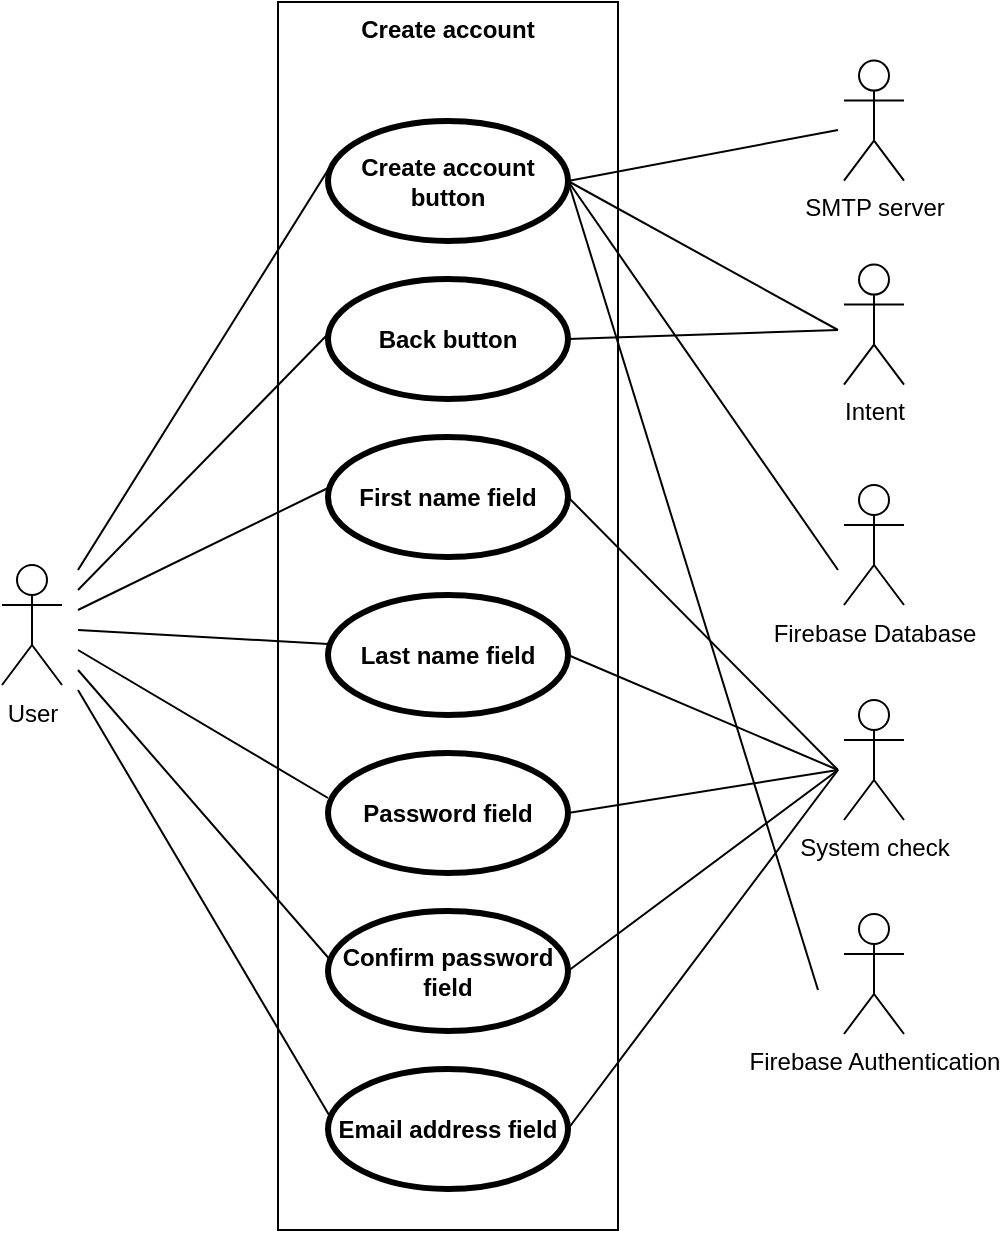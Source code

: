 <mxfile version="10.6.6" type="github"><diagram id="BXRTOCUQvhDDTCl2c03x" name="Page-1"><mxGraphModel dx="1010" dy="582" grid="1" gridSize="10" guides="1" tooltips="1" connect="1" arrows="1" fold="1" page="1" pageScale="1" pageWidth="827" pageHeight="1169" math="0" shadow="0"><root><mxCell id="0"/><mxCell id="1" parent="0"/><mxCell id="3VGn2i6kE8KpLWcSbQev-2" value="User" style="shape=umlActor;verticalLabelPosition=bottom;labelBackgroundColor=#ffffff;verticalAlign=top;html=1;outlineConnect=0;" parent="1" vertex="1"><mxGeometry x="152" y="357.5" width="30" height="60" as="geometry"/></mxCell><mxCell id="3VGn2i6kE8KpLWcSbQev-3" value="Create account" style="shape=rect;html=1;verticalAlign=top;fontStyle=1;whiteSpace=wrap;align=center;" parent="1" vertex="1"><mxGeometry x="290" y="76" width="170" height="614" as="geometry"/></mxCell><mxCell id="3VGn2i6kE8KpLWcSbQev-4" value="Create account button" style="shape=ellipse;html=1;strokeWidth=3;fontStyle=1;whiteSpace=wrap;align=center;perimeter=ellipsePerimeter;" parent="1" vertex="1"><mxGeometry x="315" y="135.5" width="120" height="60" as="geometry"/></mxCell><mxCell id="3VGn2i6kE8KpLWcSbQev-5" value="Back button" style="shape=ellipse;html=1;strokeWidth=3;fontStyle=1;whiteSpace=wrap;align=center;perimeter=ellipsePerimeter;" parent="1" vertex="1"><mxGeometry x="315" y="214.5" width="120" height="60" as="geometry"/></mxCell><mxCell id="3VGn2i6kE8KpLWcSbQev-6" value="First name field" style="shape=ellipse;html=1;strokeWidth=3;fontStyle=1;whiteSpace=wrap;align=center;perimeter=ellipsePerimeter;" parent="1" vertex="1"><mxGeometry x="315" y="293.5" width="120" height="60" as="geometry"/></mxCell><mxCell id="3VGn2i6kE8KpLWcSbQev-7" value="" style="edgeStyle=none;html=1;endArrow=none;verticalAlign=bottom;entryX=0;entryY=0.5;entryDx=0;entryDy=0;" parent="1" edge="1"><mxGeometry width="160" relative="1" as="geometry"><mxPoint x="190" y="360" as="sourcePoint"/><mxPoint x="315" y="160" as="targetPoint"/></mxGeometry></mxCell><mxCell id="3VGn2i6kE8KpLWcSbQev-8" value="" style="edgeStyle=none;html=1;endArrow=none;verticalAlign=bottom;entryX=0;entryY=0.5;entryDx=0;entryDy=0;" parent="1" edge="1"><mxGeometry width="160" relative="1" as="geometry"><mxPoint x="190" y="370" as="sourcePoint"/><mxPoint x="315" y="242" as="targetPoint"/></mxGeometry></mxCell><mxCell id="3VGn2i6kE8KpLWcSbQev-9" value="" style="edgeStyle=none;html=1;endArrow=none;verticalAlign=bottom;entryX=0;entryY=0.5;entryDx=0;entryDy=0;" parent="1" edge="1"><mxGeometry width="160" relative="1" as="geometry"><mxPoint x="190" y="380" as="sourcePoint"/><mxPoint x="315" y="319" as="targetPoint"/></mxGeometry></mxCell><mxCell id="3VGn2i6kE8KpLWcSbQev-13" value="Intent" style="shape=umlActor;verticalLabelPosition=bottom;labelBackgroundColor=#ffffff;verticalAlign=top;html=1;outlineConnect=0;" parent="1" vertex="1"><mxGeometry x="573" y="207.3" width="30" height="60" as="geometry"/></mxCell><mxCell id="3VGn2i6kE8KpLWcSbQev-19" value="Last name field" style="shape=ellipse;html=1;strokeWidth=3;fontStyle=1;whiteSpace=wrap;align=center;perimeter=ellipsePerimeter;" parent="1" vertex="1"><mxGeometry x="315" y="372.5" width="120" height="60" as="geometry"/></mxCell><mxCell id="3VGn2i6kE8KpLWcSbQev-20" value="Password field" style="shape=ellipse;html=1;strokeWidth=3;fontStyle=1;whiteSpace=wrap;align=center;perimeter=ellipsePerimeter;" parent="1" vertex="1"><mxGeometry x="315" y="451.5" width="120" height="60" as="geometry"/></mxCell><mxCell id="3VGn2i6kE8KpLWcSbQev-21" value="Confirm password field" style="shape=ellipse;html=1;strokeWidth=3;fontStyle=1;whiteSpace=wrap;align=center;perimeter=ellipsePerimeter;" parent="1" vertex="1"><mxGeometry x="315" y="530.5" width="120" height="60" as="geometry"/></mxCell><mxCell id="3VGn2i6kE8KpLWcSbQev-22" value="Email address field" style="shape=ellipse;html=1;strokeWidth=3;fontStyle=1;whiteSpace=wrap;align=center;perimeter=ellipsePerimeter;" parent="1" vertex="1"><mxGeometry x="315" y="609.5" width="120" height="60" as="geometry"/></mxCell><mxCell id="3VGn2i6kE8KpLWcSbQev-24" value="" style="edgeStyle=none;html=1;endArrow=none;verticalAlign=bottom;entryX=0;entryY=0.5;entryDx=0;entryDy=0;" parent="1" edge="1"><mxGeometry width="160" relative="1" as="geometry"><mxPoint x="190" y="390" as="sourcePoint"/><mxPoint x="315" y="397" as="targetPoint"/></mxGeometry></mxCell><mxCell id="3VGn2i6kE8KpLWcSbQev-25" value="" style="edgeStyle=none;html=1;endArrow=none;verticalAlign=bottom;entryX=0;entryY=0.5;entryDx=0;entryDy=0;" parent="1" edge="1"><mxGeometry width="160" relative="1" as="geometry"><mxPoint x="190" y="400" as="sourcePoint"/><mxPoint x="315" y="474" as="targetPoint"/></mxGeometry></mxCell><mxCell id="3VGn2i6kE8KpLWcSbQev-27" value="" style="edgeStyle=none;html=1;endArrow=none;verticalAlign=bottom;entryX=0;entryY=0.5;entryDx=0;entryDy=0;" parent="1" edge="1"><mxGeometry width="160" relative="1" as="geometry"><mxPoint x="190" y="410" as="sourcePoint"/><mxPoint x="317" y="556" as="targetPoint"/></mxGeometry></mxCell><mxCell id="3VGn2i6kE8KpLWcSbQev-30" value="" style="edgeStyle=none;html=1;endArrow=none;verticalAlign=bottom;entryX=0;entryY=0.5;entryDx=0;entryDy=0;" parent="1" edge="1"><mxGeometry width="160" relative="1" as="geometry"><mxPoint x="190" y="420" as="sourcePoint"/><mxPoint x="317" y="635" as="targetPoint"/></mxGeometry></mxCell><mxCell id="3VGn2i6kE8KpLWcSbQev-31" value="Firebase Authentication" style="shape=umlActor;verticalLabelPosition=bottom;labelBackgroundColor=#ffffff;verticalAlign=top;html=1;outlineConnect=0;" parent="1" vertex="1"><mxGeometry x="573" y="532" width="30" height="60" as="geometry"/></mxCell><mxCell id="3VGn2i6kE8KpLWcSbQev-33" value="Firebase Database" style="shape=umlActor;verticalLabelPosition=bottom;labelBackgroundColor=#ffffff;verticalAlign=top;html=1;outlineConnect=0;" parent="1" vertex="1"><mxGeometry x="573" y="317.5" width="30" height="60" as="geometry"/></mxCell><mxCell id="3VGn2i6kE8KpLWcSbQev-34" value="" style="edgeStyle=none;html=1;endArrow=none;verticalAlign=bottom;entryX=1;entryY=0.5;entryDx=0;entryDy=0;" parent="1" target="3VGn2i6kE8KpLWcSbQev-4" edge="1"><mxGeometry width="160" relative="1" as="geometry"><mxPoint x="570" y="360" as="sourcePoint"/><mxPoint x="670" y="300" as="targetPoint"/></mxGeometry></mxCell><mxCell id="3VGn2i6kE8KpLWcSbQev-35" value="" style="edgeStyle=none;html=1;endArrow=none;verticalAlign=bottom;exitX=1;exitY=0.5;exitDx=0;exitDy=0;" parent="1" source="3VGn2i6kE8KpLWcSbQev-4" edge="1"><mxGeometry width="160" relative="1" as="geometry"><mxPoint x="470" y="200" as="sourcePoint"/><mxPoint x="570" y="240" as="targetPoint"/></mxGeometry></mxCell><mxCell id="3VGn2i6kE8KpLWcSbQev-36" value="" style="edgeStyle=none;html=1;endArrow=none;verticalAlign=bottom;exitX=1;exitY=0.5;exitDx=0;exitDy=0;" parent="1" source="3VGn2i6kE8KpLWcSbQev-4" edge="1"><mxGeometry width="160" relative="1" as="geometry"><mxPoint x="480" y="200" as="sourcePoint"/><mxPoint x="570" y="140" as="targetPoint"/></mxGeometry></mxCell><mxCell id="3VGn2i6kE8KpLWcSbQev-37" value="" style="edgeStyle=none;html=1;endArrow=none;verticalAlign=bottom;exitX=1;exitY=0.5;exitDx=0;exitDy=0;" parent="1" source="3VGn2i6kE8KpLWcSbQev-5" edge="1"><mxGeometry width="160" relative="1" as="geometry"><mxPoint x="580" y="240" as="sourcePoint"/><mxPoint x="570" y="240" as="targetPoint"/></mxGeometry></mxCell><mxCell id="3VGn2i6kE8KpLWcSbQev-38" value="System check" style="shape=umlActor;verticalLabelPosition=bottom;labelBackgroundColor=#ffffff;verticalAlign=top;html=1;outlineConnect=0;" parent="1" vertex="1"><mxGeometry x="573" y="425" width="30" height="60" as="geometry"/></mxCell><mxCell id="3VGn2i6kE8KpLWcSbQev-40" value="" style="edgeStyle=none;html=1;endArrow=none;verticalAlign=bottom;exitX=1;exitY=0.5;exitDx=0;exitDy=0;" parent="1" source="3VGn2i6kE8KpLWcSbQev-6" edge="1"><mxGeometry width="160" relative="1" as="geometry"><mxPoint x="550" y="350" as="sourcePoint"/><mxPoint x="570" y="460" as="targetPoint"/></mxGeometry></mxCell><mxCell id="3VGn2i6kE8KpLWcSbQev-41" value="" style="edgeStyle=none;html=1;endArrow=none;verticalAlign=bottom;exitX=1;exitY=0.5;exitDx=0;exitDy=0;" parent="1" source="3VGn2i6kE8KpLWcSbQev-19" edge="1"><mxGeometry width="160" relative="1" as="geometry"><mxPoint x="500" y="420" as="sourcePoint"/><mxPoint x="570" y="460" as="targetPoint"/></mxGeometry></mxCell><mxCell id="3VGn2i6kE8KpLWcSbQev-42" value="" style="edgeStyle=none;html=1;endArrow=none;verticalAlign=bottom;exitX=1;exitY=0.5;exitDx=0;exitDy=0;" parent="1" source="3VGn2i6kE8KpLWcSbQev-20" edge="1"><mxGeometry width="160" relative="1" as="geometry"><mxPoint x="480" y="470" as="sourcePoint"/><mxPoint x="570" y="460" as="targetPoint"/></mxGeometry></mxCell><mxCell id="3VGn2i6kE8KpLWcSbQev-43" value="" style="edgeStyle=none;html=1;endArrow=none;verticalAlign=bottom;exitX=1;exitY=0.5;exitDx=0;exitDy=0;" parent="1" source="3VGn2i6kE8KpLWcSbQev-21" edge="1"><mxGeometry width="160" relative="1" as="geometry"><mxPoint x="490" y="570" as="sourcePoint"/><mxPoint x="570" y="460" as="targetPoint"/></mxGeometry></mxCell><mxCell id="eqNV1r0zn9Ky58Jz6Da4-1" value="SMTP server" style="shape=umlActor;verticalLabelPosition=bottom;labelBackgroundColor=#ffffff;verticalAlign=top;html=1;outlineConnect=0;" parent="1" vertex="1"><mxGeometry x="573" y="105.3" width="30" height="60" as="geometry"/></mxCell><mxCell id="eqNV1r0zn9Ky58Jz6Da4-2" value="" style="edgeStyle=none;html=1;endArrow=none;verticalAlign=bottom;exitX=1;exitY=0.5;exitDx=0;exitDy=0;" parent="1" source="3VGn2i6kE8KpLWcSbQev-22" edge="1"><mxGeometry width="160" relative="1" as="geometry"><mxPoint x="440" y="650" as="sourcePoint"/><mxPoint x="570" y="460" as="targetPoint"/></mxGeometry></mxCell><mxCell id="eqNV1r0zn9Ky58Jz6Da4-3" value="" style="edgeStyle=none;html=1;endArrow=none;verticalAlign=bottom;exitX=1;exitY=0.5;exitDx=0;exitDy=0;" parent="1" source="3VGn2i6kE8KpLWcSbQev-4" edge="1"><mxGeometry width="160" relative="1" as="geometry"><mxPoint x="450" y="150" as="sourcePoint"/><mxPoint x="560" y="570" as="targetPoint"/></mxGeometry></mxCell></root></mxGraphModel></diagram></mxfile>